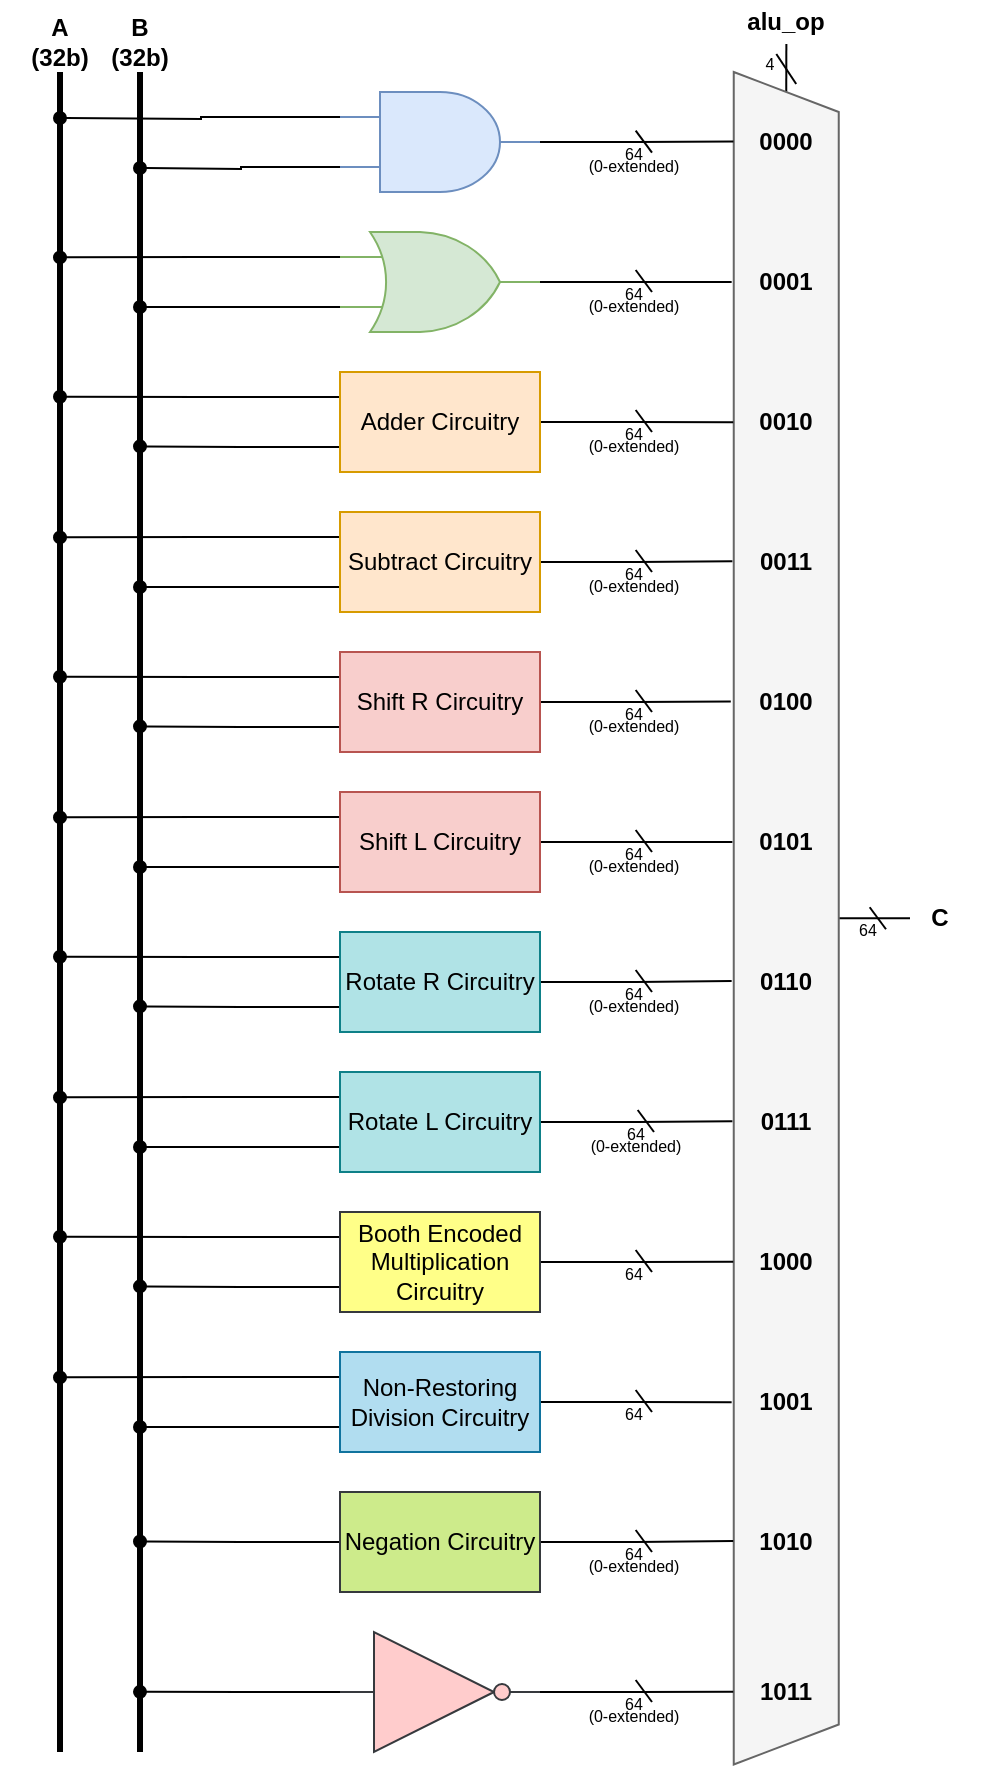 <mxfile version="16.5.5" type="device"><diagram id="lLduRZnJJlaXQAQXxX21" name="Page-1"><mxGraphModel dx="1422" dy="737" grid="1" gridSize="10" guides="1" tooltips="1" connect="1" arrows="1" fold="1" page="1" pageScale="1" pageWidth="850" pageHeight="1100" math="0" shadow="0"><root><mxCell id="0"/><mxCell id="1" parent="0"/><mxCell id="ZKLuPtc3h91OBbF0OM1I-1" value="" style="endArrow=none;html=1;rounded=0;strokeWidth=3;" parent="1" edge="1"><mxGeometry width="50" height="50" relative="1" as="geometry"><mxPoint x="80" y="965" as="sourcePoint"/><mxPoint x="80" y="125" as="targetPoint"/></mxGeometry></mxCell><mxCell id="ZKLuPtc3h91OBbF0OM1I-2" value="&lt;b&gt;A&lt;br&gt;(32b)&lt;br&gt;&lt;/b&gt;" style="text;html=1;strokeColor=none;fillColor=none;align=center;verticalAlign=middle;whiteSpace=wrap;rounded=0;" parent="1" vertex="1"><mxGeometry x="50" y="95" width="60" height="30" as="geometry"/></mxCell><mxCell id="ZKLuPtc3h91OBbF0OM1I-3" value="" style="endArrow=none;html=1;rounded=0;strokeWidth=3;" parent="1" edge="1"><mxGeometry width="50" height="50" relative="1" as="geometry"><mxPoint x="120" y="965" as="sourcePoint"/><mxPoint x="120" y="125" as="targetPoint"/></mxGeometry></mxCell><mxCell id="ZKLuPtc3h91OBbF0OM1I-4" value="&lt;b&gt;B&lt;br&gt;(32b)&lt;br&gt;&lt;/b&gt;" style="text;html=1;strokeColor=none;fillColor=none;align=center;verticalAlign=middle;whiteSpace=wrap;rounded=0;" parent="1" vertex="1"><mxGeometry x="90" y="95" width="60" height="30" as="geometry"/></mxCell><mxCell id="ZKLuPtc3h91OBbF0OM1I-63" style="edgeStyle=orthogonalEdgeStyle;rounded=0;orthogonalLoop=1;jettySize=auto;html=1;exitX=0.5;exitY=0;exitDx=0;exitDy=0;endArrow=none;endFill=0;strokeWidth=1;" parent="1" source="ZKLuPtc3h91OBbF0OM1I-7" edge="1"><mxGeometry relative="1" as="geometry"><mxPoint x="505" y="548" as="targetPoint"/></mxGeometry></mxCell><mxCell id="5WOZNwyYcsswwGZlI0kK-1" style="edgeStyle=orthogonalEdgeStyle;rounded=0;orthogonalLoop=1;jettySize=auto;html=1;exitX=0;exitY=0.5;exitDx=0;exitDy=0;endArrow=none;endFill=0;entryX=0.501;entryY=1.047;entryDx=0;entryDy=0;entryPerimeter=0;" edge="1" parent="1" source="ZKLuPtc3h91OBbF0OM1I-7" target="5WOZNwyYcsswwGZlI0kK-2"><mxGeometry relative="1" as="geometry"><mxPoint x="443" y="110" as="targetPoint"/></mxGeometry></mxCell><mxCell id="ZKLuPtc3h91OBbF0OM1I-7" value="" style="shape=trapezoid;perimeter=trapezoidPerimeter;whiteSpace=wrap;html=1;fixedSize=1;rotation=90;fillColor=#f5f5f5;fontColor=#333333;strokeColor=#666666;" parent="1" vertex="1"><mxGeometry x="20" y="521.88" width="846.25" height="52.5" as="geometry"/></mxCell><mxCell id="ZKLuPtc3h91OBbF0OM1I-31" style="edgeStyle=orthogonalEdgeStyle;rounded=0;orthogonalLoop=1;jettySize=auto;html=1;exitX=0;exitY=0.25;exitDx=0;exitDy=0;endArrow=oval;endFill=1;strokeWidth=1;" parent="1" source="ZKLuPtc3h91OBbF0OM1I-8" edge="1"><mxGeometry relative="1" as="geometry"><mxPoint x="80" y="287.345" as="targetPoint"/></mxGeometry></mxCell><mxCell id="ZKLuPtc3h91OBbF0OM1I-32" style="edgeStyle=orthogonalEdgeStyle;rounded=0;orthogonalLoop=1;jettySize=auto;html=1;exitX=0;exitY=0.75;exitDx=0;exitDy=0;endArrow=oval;endFill=1;strokeWidth=1;" parent="1" source="ZKLuPtc3h91OBbF0OM1I-8" edge="1"><mxGeometry relative="1" as="geometry"><mxPoint x="120" y="312.172" as="targetPoint"/></mxGeometry></mxCell><mxCell id="ZKLuPtc3h91OBbF0OM1I-52" style="edgeStyle=orthogonalEdgeStyle;rounded=0;orthogonalLoop=1;jettySize=auto;html=1;exitX=1;exitY=0.5;exitDx=0;exitDy=0;entryX=0.207;entryY=1.005;entryDx=0;entryDy=0;entryPerimeter=0;endArrow=none;endFill=0;strokeWidth=1;" parent="1" source="ZKLuPtc3h91OBbF0OM1I-8" target="ZKLuPtc3h91OBbF0OM1I-7" edge="1"><mxGeometry relative="1" as="geometry"/></mxCell><mxCell id="ZKLuPtc3h91OBbF0OM1I-8" value="Adder Circuitry" style="rounded=0;whiteSpace=wrap;html=1;fillColor=#ffe6cc;strokeColor=#d79b00;" parent="1" vertex="1"><mxGeometry x="220" y="275" width="100" height="50" as="geometry"/></mxCell><mxCell id="ZKLuPtc3h91OBbF0OM1I-26" style="edgeStyle=orthogonalEdgeStyle;rounded=0;orthogonalLoop=1;jettySize=auto;html=1;exitX=0;exitY=0.25;exitDx=0;exitDy=0;exitPerimeter=0;endArrow=oval;endFill=1;strokeWidth=1;" parent="1" source="ZKLuPtc3h91OBbF0OM1I-12" edge="1"><mxGeometry relative="1" as="geometry"><mxPoint x="80" y="148" as="targetPoint"/></mxGeometry></mxCell><mxCell id="ZKLuPtc3h91OBbF0OM1I-27" style="edgeStyle=orthogonalEdgeStyle;rounded=0;orthogonalLoop=1;jettySize=auto;html=1;exitX=0;exitY=0.75;exitDx=0;exitDy=0;exitPerimeter=0;endArrow=oval;endFill=1;strokeWidth=1;" parent="1" source="ZKLuPtc3h91OBbF0OM1I-12" edge="1"><mxGeometry relative="1" as="geometry"><mxPoint x="120" y="173" as="targetPoint"/></mxGeometry></mxCell><mxCell id="ZKLuPtc3h91OBbF0OM1I-50" style="edgeStyle=orthogonalEdgeStyle;rounded=0;orthogonalLoop=1;jettySize=auto;html=1;exitX=1;exitY=0.5;exitDx=0;exitDy=0;exitPerimeter=0;entryX=0.041;entryY=1.003;entryDx=0;entryDy=0;entryPerimeter=0;endArrow=none;endFill=0;strokeWidth=1;" parent="1" source="ZKLuPtc3h91OBbF0OM1I-12" target="ZKLuPtc3h91OBbF0OM1I-7" edge="1"><mxGeometry relative="1" as="geometry"/></mxCell><mxCell id="ZKLuPtc3h91OBbF0OM1I-12" value="" style="verticalLabelPosition=bottom;shadow=0;dashed=0;align=center;html=1;verticalAlign=top;shape=mxgraph.electrical.logic_gates.logic_gate;operation=and;fillColor=#dae8fc;strokeColor=#6c8ebf;" parent="1" vertex="1"><mxGeometry x="220" y="135" width="100" height="50" as="geometry"/></mxCell><mxCell id="ZKLuPtc3h91OBbF0OM1I-49" style="edgeStyle=orthogonalEdgeStyle;rounded=0;orthogonalLoop=1;jettySize=auto;html=1;exitX=0;exitY=0.5;exitDx=0;exitDy=0;exitPerimeter=0;endArrow=oval;endFill=1;strokeWidth=1;" parent="1" source="ZKLuPtc3h91OBbF0OM1I-13" edge="1"><mxGeometry relative="1" as="geometry"><mxPoint x="120" y="934.931" as="targetPoint"/></mxGeometry></mxCell><mxCell id="ZKLuPtc3h91OBbF0OM1I-61" style="edgeStyle=orthogonalEdgeStyle;rounded=0;orthogonalLoop=1;jettySize=auto;html=1;exitX=1;exitY=0.5;exitDx=0;exitDy=0;exitPerimeter=0;entryX=0.957;entryY=1.005;entryDx=0;entryDy=0;entryPerimeter=0;endArrow=none;endFill=0;strokeWidth=1;" parent="1" source="ZKLuPtc3h91OBbF0OM1I-13" target="ZKLuPtc3h91OBbF0OM1I-7" edge="1"><mxGeometry relative="1" as="geometry"/></mxCell><mxCell id="ZKLuPtc3h91OBbF0OM1I-13" value="" style="verticalLabelPosition=bottom;shadow=0;dashed=0;align=center;html=1;verticalAlign=top;shape=mxgraph.electrical.logic_gates.inverter_2;fillColor=#ffcccc;strokeColor=#36393d;" parent="1" vertex="1"><mxGeometry x="220" y="905" width="100" height="60" as="geometry"/></mxCell><mxCell id="ZKLuPtc3h91OBbF0OM1I-29" style="edgeStyle=orthogonalEdgeStyle;rounded=0;orthogonalLoop=1;jettySize=auto;html=1;exitX=0;exitY=0.25;exitDx=0;exitDy=0;exitPerimeter=0;endArrow=oval;endFill=1;strokeWidth=1;" parent="1" source="ZKLuPtc3h91OBbF0OM1I-14" edge="1"><mxGeometry relative="1" as="geometry"><mxPoint x="80" y="217.69" as="targetPoint"/></mxGeometry></mxCell><mxCell id="ZKLuPtc3h91OBbF0OM1I-30" style="edgeStyle=orthogonalEdgeStyle;rounded=0;orthogonalLoop=1;jettySize=auto;html=1;exitX=0;exitY=0.75;exitDx=0;exitDy=0;exitPerimeter=0;endArrow=oval;endFill=1;strokeWidth=1;" parent="1" source="ZKLuPtc3h91OBbF0OM1I-14" edge="1"><mxGeometry relative="1" as="geometry"><mxPoint x="120" y="242.517" as="targetPoint"/></mxGeometry></mxCell><mxCell id="ZKLuPtc3h91OBbF0OM1I-51" style="edgeStyle=orthogonalEdgeStyle;rounded=0;orthogonalLoop=1;jettySize=auto;html=1;exitX=1;exitY=0.5;exitDx=0;exitDy=0;exitPerimeter=0;entryX=0.124;entryY=1.02;entryDx=0;entryDy=0;entryPerimeter=0;endArrow=none;endFill=0;strokeWidth=1;" parent="1" source="ZKLuPtc3h91OBbF0OM1I-14" target="ZKLuPtc3h91OBbF0OM1I-7" edge="1"><mxGeometry relative="1" as="geometry"/></mxCell><mxCell id="ZKLuPtc3h91OBbF0OM1I-14" value="" style="verticalLabelPosition=bottom;shadow=0;dashed=0;align=center;html=1;verticalAlign=top;shape=mxgraph.electrical.logic_gates.logic_gate;operation=or;fillColor=#d5e8d4;strokeColor=#82b366;" parent="1" vertex="1"><mxGeometry x="220" y="205" width="100" height="50" as="geometry"/></mxCell><mxCell id="ZKLuPtc3h91OBbF0OM1I-33" style="edgeStyle=orthogonalEdgeStyle;rounded=0;orthogonalLoop=1;jettySize=auto;html=1;exitX=0;exitY=0.25;exitDx=0;exitDy=0;endArrow=oval;endFill=1;strokeWidth=1;" parent="1" source="ZKLuPtc3h91OBbF0OM1I-18" edge="1"><mxGeometry relative="1" as="geometry"><mxPoint x="80" y="357.69" as="targetPoint"/></mxGeometry></mxCell><mxCell id="ZKLuPtc3h91OBbF0OM1I-34" style="edgeStyle=orthogonalEdgeStyle;rounded=0;orthogonalLoop=1;jettySize=auto;html=1;exitX=0;exitY=0.75;exitDx=0;exitDy=0;endArrow=oval;endFill=1;strokeWidth=1;" parent="1" source="ZKLuPtc3h91OBbF0OM1I-18" edge="1"><mxGeometry relative="1" as="geometry"><mxPoint x="120" y="382.517" as="targetPoint"/></mxGeometry></mxCell><mxCell id="ZKLuPtc3h91OBbF0OM1I-53" style="edgeStyle=orthogonalEdgeStyle;rounded=0;orthogonalLoop=1;jettySize=auto;html=1;exitX=1;exitY=0.5;exitDx=0;exitDy=0;entryX=0.289;entryY=1.013;entryDx=0;entryDy=0;entryPerimeter=0;endArrow=none;endFill=0;strokeWidth=1;" parent="1" source="ZKLuPtc3h91OBbF0OM1I-18" target="ZKLuPtc3h91OBbF0OM1I-7" edge="1"><mxGeometry relative="1" as="geometry"/></mxCell><mxCell id="ZKLuPtc3h91OBbF0OM1I-18" value="Subtract Circuitry" style="rounded=0;whiteSpace=wrap;html=1;fillColor=#ffe6cc;strokeColor=#d79b00;" parent="1" vertex="1"><mxGeometry x="220" y="345" width="100" height="50" as="geometry"/></mxCell><mxCell id="ZKLuPtc3h91OBbF0OM1I-35" style="edgeStyle=orthogonalEdgeStyle;rounded=0;orthogonalLoop=1;jettySize=auto;html=1;exitX=0;exitY=0.25;exitDx=0;exitDy=0;endArrow=oval;endFill=1;strokeWidth=1;" parent="1" source="ZKLuPtc3h91OBbF0OM1I-19" edge="1"><mxGeometry relative="1" as="geometry"><mxPoint x="80" y="427.345" as="targetPoint"/></mxGeometry></mxCell><mxCell id="ZKLuPtc3h91OBbF0OM1I-36" style="edgeStyle=orthogonalEdgeStyle;rounded=0;orthogonalLoop=1;jettySize=auto;html=1;exitX=0;exitY=0.75;exitDx=0;exitDy=0;endArrow=oval;endFill=1;strokeWidth=1;" parent="1" source="ZKLuPtc3h91OBbF0OM1I-19" edge="1"><mxGeometry relative="1" as="geometry"><mxPoint x="120" y="452.172" as="targetPoint"/></mxGeometry></mxCell><mxCell id="ZKLuPtc3h91OBbF0OM1I-54" style="edgeStyle=orthogonalEdgeStyle;rounded=0;orthogonalLoop=1;jettySize=auto;html=1;exitX=1;exitY=0.5;exitDx=0;exitDy=0;endArrow=none;endFill=0;strokeWidth=1;entryX=0.372;entryY=1.028;entryDx=0;entryDy=0;entryPerimeter=0;" parent="1" source="ZKLuPtc3h91OBbF0OM1I-19" target="ZKLuPtc3h91OBbF0OM1I-7" edge="1"><mxGeometry relative="1" as="geometry"><mxPoint x="400" y="445" as="targetPoint"/></mxGeometry></mxCell><mxCell id="ZKLuPtc3h91OBbF0OM1I-19" value="Shift R Circuitry" style="rounded=0;whiteSpace=wrap;html=1;fillColor=#f8cecc;strokeColor=#b85450;" parent="1" vertex="1"><mxGeometry x="220" y="415" width="100" height="50" as="geometry"/></mxCell><mxCell id="ZKLuPtc3h91OBbF0OM1I-37" style="edgeStyle=orthogonalEdgeStyle;rounded=0;orthogonalLoop=1;jettySize=auto;html=1;exitX=0;exitY=0.25;exitDx=0;exitDy=0;endArrow=oval;endFill=1;strokeWidth=1;" parent="1" source="ZKLuPtc3h91OBbF0OM1I-20" edge="1"><mxGeometry relative="1" as="geometry"><mxPoint x="80" y="497.69" as="targetPoint"/></mxGeometry></mxCell><mxCell id="ZKLuPtc3h91OBbF0OM1I-38" style="edgeStyle=orthogonalEdgeStyle;rounded=0;orthogonalLoop=1;jettySize=auto;html=1;exitX=0;exitY=0.75;exitDx=0;exitDy=0;endArrow=oval;endFill=1;strokeWidth=1;" parent="1" source="ZKLuPtc3h91OBbF0OM1I-20" edge="1"><mxGeometry relative="1" as="geometry"><mxPoint x="120" y="522.517" as="targetPoint"/></mxGeometry></mxCell><mxCell id="ZKLuPtc3h91OBbF0OM1I-55" style="edgeStyle=orthogonalEdgeStyle;rounded=0;orthogonalLoop=1;jettySize=auto;html=1;exitX=1;exitY=0.5;exitDx=0;exitDy=0;entryX=0.455;entryY=1.013;entryDx=0;entryDy=0;entryPerimeter=0;endArrow=none;endFill=0;strokeWidth=1;" parent="1" source="ZKLuPtc3h91OBbF0OM1I-20" target="ZKLuPtc3h91OBbF0OM1I-7" edge="1"><mxGeometry relative="1" as="geometry"/></mxCell><mxCell id="ZKLuPtc3h91OBbF0OM1I-20" value="Shift L Circuitry" style="rounded=0;whiteSpace=wrap;html=1;fillColor=#f8cecc;strokeColor=#b85450;" parent="1" vertex="1"><mxGeometry x="220" y="485" width="100" height="50" as="geometry"/></mxCell><mxCell id="ZKLuPtc3h91OBbF0OM1I-39" style="edgeStyle=orthogonalEdgeStyle;rounded=0;orthogonalLoop=1;jettySize=auto;html=1;exitX=0;exitY=0.25;exitDx=0;exitDy=0;endArrow=oval;endFill=1;strokeWidth=1;" parent="1" source="ZKLuPtc3h91OBbF0OM1I-21" edge="1"><mxGeometry relative="1" as="geometry"><mxPoint x="80" y="567.345" as="targetPoint"/></mxGeometry></mxCell><mxCell id="ZKLuPtc3h91OBbF0OM1I-40" style="edgeStyle=orthogonalEdgeStyle;rounded=0;orthogonalLoop=1;jettySize=auto;html=1;exitX=0;exitY=0.75;exitDx=0;exitDy=0;endArrow=oval;endFill=1;strokeWidth=1;" parent="1" source="ZKLuPtc3h91OBbF0OM1I-21" edge="1"><mxGeometry relative="1" as="geometry"><mxPoint x="120" y="592.172" as="targetPoint"/></mxGeometry></mxCell><mxCell id="ZKLuPtc3h91OBbF0OM1I-56" style="edgeStyle=orthogonalEdgeStyle;rounded=0;orthogonalLoop=1;jettySize=auto;html=1;exitX=1;exitY=0.5;exitDx=0;exitDy=0;entryX=0.537;entryY=1.02;entryDx=0;entryDy=0;entryPerimeter=0;endArrow=none;endFill=0;strokeWidth=1;" parent="1" source="ZKLuPtc3h91OBbF0OM1I-21" target="ZKLuPtc3h91OBbF0OM1I-7" edge="1"><mxGeometry relative="1" as="geometry"/></mxCell><mxCell id="ZKLuPtc3h91OBbF0OM1I-21" value="Rotate R Circuitry" style="rounded=0;whiteSpace=wrap;html=1;fillColor=#b0e3e6;strokeColor=#0e8088;" parent="1" vertex="1"><mxGeometry x="220" y="555" width="100" height="50" as="geometry"/></mxCell><mxCell id="ZKLuPtc3h91OBbF0OM1I-41" style="edgeStyle=orthogonalEdgeStyle;rounded=0;orthogonalLoop=1;jettySize=auto;html=1;exitX=0;exitY=0.25;exitDx=0;exitDy=0;endArrow=oval;endFill=1;strokeWidth=1;" parent="1" source="ZKLuPtc3h91OBbF0OM1I-22" edge="1"><mxGeometry relative="1" as="geometry"><mxPoint x="80" y="637.69" as="targetPoint"/></mxGeometry></mxCell><mxCell id="ZKLuPtc3h91OBbF0OM1I-42" style="edgeStyle=orthogonalEdgeStyle;rounded=0;orthogonalLoop=1;jettySize=auto;html=1;exitX=0;exitY=0.75;exitDx=0;exitDy=0;endArrow=oval;endFill=1;strokeWidth=1;" parent="1" source="ZKLuPtc3h91OBbF0OM1I-22" edge="1"><mxGeometry relative="1" as="geometry"><mxPoint x="120" y="662.517" as="targetPoint"/></mxGeometry></mxCell><mxCell id="ZKLuPtc3h91OBbF0OM1I-57" style="edgeStyle=orthogonalEdgeStyle;rounded=0;orthogonalLoop=1;jettySize=auto;html=1;exitX=1;exitY=0.5;exitDx=0;exitDy=0;entryX=0.62;entryY=1.013;entryDx=0;entryDy=0;entryPerimeter=0;endArrow=none;endFill=0;strokeWidth=1;" parent="1" source="ZKLuPtc3h91OBbF0OM1I-22" target="ZKLuPtc3h91OBbF0OM1I-7" edge="1"><mxGeometry relative="1" as="geometry"/></mxCell><mxCell id="ZKLuPtc3h91OBbF0OM1I-22" value="Rotate L Circuitry" style="rounded=0;whiteSpace=wrap;html=1;fillColor=#b0e3e6;strokeColor=#0e8088;" parent="1" vertex="1"><mxGeometry x="220" y="625" width="100" height="50" as="geometry"/></mxCell><mxCell id="ZKLuPtc3h91OBbF0OM1I-43" style="edgeStyle=orthogonalEdgeStyle;rounded=0;orthogonalLoop=1;jettySize=auto;html=1;exitX=0;exitY=0.25;exitDx=0;exitDy=0;endArrow=oval;endFill=1;strokeWidth=1;" parent="1" source="ZKLuPtc3h91OBbF0OM1I-23" edge="1"><mxGeometry relative="1" as="geometry"><mxPoint x="80" y="707.345" as="targetPoint"/></mxGeometry></mxCell><mxCell id="ZKLuPtc3h91OBbF0OM1I-44" style="edgeStyle=orthogonalEdgeStyle;rounded=0;orthogonalLoop=1;jettySize=auto;html=1;exitX=0;exitY=0.75;exitDx=0;exitDy=0;endArrow=oval;endFill=1;strokeWidth=1;" parent="1" source="ZKLuPtc3h91OBbF0OM1I-23" edge="1"><mxGeometry relative="1" as="geometry"><mxPoint x="120" y="732.172" as="targetPoint"/></mxGeometry></mxCell><mxCell id="ZKLuPtc3h91OBbF0OM1I-58" style="edgeStyle=orthogonalEdgeStyle;rounded=0;orthogonalLoop=1;jettySize=auto;html=1;exitX=1;exitY=0.5;exitDx=0;exitDy=0;entryX=0.703;entryY=1.005;entryDx=0;entryDy=0;entryPerimeter=0;endArrow=none;endFill=0;strokeWidth=1;" parent="1" source="ZKLuPtc3h91OBbF0OM1I-23" target="ZKLuPtc3h91OBbF0OM1I-7" edge="1"><mxGeometry relative="1" as="geometry"/></mxCell><mxCell id="ZKLuPtc3h91OBbF0OM1I-23" value="Booth Encoded Multiplication Circuitry" style="rounded=0;whiteSpace=wrap;html=1;fillColor=#ffff88;strokeColor=#36393d;" parent="1" vertex="1"><mxGeometry x="220" y="695" width="100" height="50" as="geometry"/></mxCell><mxCell id="ZKLuPtc3h91OBbF0OM1I-45" style="edgeStyle=orthogonalEdgeStyle;rounded=0;orthogonalLoop=1;jettySize=auto;html=1;exitX=0;exitY=0.25;exitDx=0;exitDy=0;endArrow=oval;endFill=1;strokeWidth=1;" parent="1" source="ZKLuPtc3h91OBbF0OM1I-24" edge="1"><mxGeometry relative="1" as="geometry"><mxPoint x="80" y="777.69" as="targetPoint"/></mxGeometry></mxCell><mxCell id="ZKLuPtc3h91OBbF0OM1I-46" style="edgeStyle=orthogonalEdgeStyle;rounded=0;orthogonalLoop=1;jettySize=auto;html=1;exitX=0;exitY=0.75;exitDx=0;exitDy=0;endArrow=oval;endFill=1;strokeWidth=1;" parent="1" source="ZKLuPtc3h91OBbF0OM1I-24" edge="1"><mxGeometry relative="1" as="geometry"><mxPoint x="120" y="802.517" as="targetPoint"/></mxGeometry></mxCell><mxCell id="ZKLuPtc3h91OBbF0OM1I-59" style="edgeStyle=orthogonalEdgeStyle;rounded=0;orthogonalLoop=1;jettySize=auto;html=1;exitX=1;exitY=0.5;exitDx=0;exitDy=0;entryX=0.786;entryY=1.02;entryDx=0;entryDy=0;entryPerimeter=0;endArrow=none;endFill=0;strokeWidth=1;" parent="1" source="ZKLuPtc3h91OBbF0OM1I-24" target="ZKLuPtc3h91OBbF0OM1I-7" edge="1"><mxGeometry relative="1" as="geometry"/></mxCell><mxCell id="ZKLuPtc3h91OBbF0OM1I-24" value="Non-Restoring Division Circuitry" style="rounded=0;whiteSpace=wrap;html=1;fillColor=#b1ddf0;strokeColor=#10739e;" parent="1" vertex="1"><mxGeometry x="220" y="765" width="100" height="50" as="geometry"/></mxCell><mxCell id="ZKLuPtc3h91OBbF0OM1I-48" style="edgeStyle=orthogonalEdgeStyle;rounded=0;orthogonalLoop=1;jettySize=auto;html=1;exitX=0;exitY=0.5;exitDx=0;exitDy=0;endArrow=oval;endFill=1;strokeWidth=1;" parent="1" source="ZKLuPtc3h91OBbF0OM1I-25" edge="1"><mxGeometry relative="1" as="geometry"><mxPoint x="120" y="859.759" as="targetPoint"/></mxGeometry></mxCell><mxCell id="ZKLuPtc3h91OBbF0OM1I-60" style="edgeStyle=orthogonalEdgeStyle;rounded=0;orthogonalLoop=1;jettySize=auto;html=1;exitX=1;exitY=0.5;exitDx=0;exitDy=0;entryX=0.868;entryY=1.005;entryDx=0;entryDy=0;entryPerimeter=0;endArrow=none;endFill=0;strokeWidth=1;" parent="1" source="ZKLuPtc3h91OBbF0OM1I-25" target="ZKLuPtc3h91OBbF0OM1I-7" edge="1"><mxGeometry relative="1" as="geometry"/></mxCell><mxCell id="ZKLuPtc3h91OBbF0OM1I-25" value="Negation Circuitry" style="rounded=0;whiteSpace=wrap;html=1;fillColor=#cdeb8b;strokeColor=#36393d;" parent="1" vertex="1"><mxGeometry x="220" y="835" width="100" height="50" as="geometry"/></mxCell><mxCell id="ZKLuPtc3h91OBbF0OM1I-64" value="&lt;b&gt;C&lt;/b&gt;" style="text;html=1;strokeColor=none;fillColor=none;align=center;verticalAlign=middle;whiteSpace=wrap;rounded=0;" parent="1" vertex="1"><mxGeometry x="490" y="533.13" width="60" height="30" as="geometry"/></mxCell><mxCell id="ZKLuPtc3h91OBbF0OM1I-65" value="&lt;b&gt;0000&lt;/b&gt;" style="text;html=1;strokeColor=none;fillColor=none;align=center;verticalAlign=middle;whiteSpace=wrap;rounded=0;" parent="1" vertex="1"><mxGeometry x="413.12" y="145" width="60" height="30" as="geometry"/></mxCell><mxCell id="ZKLuPtc3h91OBbF0OM1I-66" value="&lt;b&gt;0001&lt;/b&gt;" style="text;html=1;strokeColor=none;fillColor=none;align=center;verticalAlign=middle;whiteSpace=wrap;rounded=0;" parent="1" vertex="1"><mxGeometry x="413.13" y="215" width="60" height="30" as="geometry"/></mxCell><mxCell id="ZKLuPtc3h91OBbF0OM1I-67" value="&lt;b&gt;0010&lt;/b&gt;" style="text;html=1;strokeColor=none;fillColor=none;align=center;verticalAlign=middle;whiteSpace=wrap;rounded=0;" parent="1" vertex="1"><mxGeometry x="413.13" y="285" width="60" height="30" as="geometry"/></mxCell><mxCell id="ZKLuPtc3h91OBbF0OM1I-68" value="&lt;b&gt;0011&lt;/b&gt;" style="text;html=1;strokeColor=none;fillColor=none;align=center;verticalAlign=middle;whiteSpace=wrap;rounded=0;" parent="1" vertex="1"><mxGeometry x="413.12" y="355" width="60" height="30" as="geometry"/></mxCell><mxCell id="ZKLuPtc3h91OBbF0OM1I-69" value="&lt;b&gt;0100&lt;/b&gt;" style="text;html=1;strokeColor=none;fillColor=none;align=center;verticalAlign=middle;whiteSpace=wrap;rounded=0;" parent="1" vertex="1"><mxGeometry x="413.13" y="425" width="60" height="30" as="geometry"/></mxCell><mxCell id="ZKLuPtc3h91OBbF0OM1I-70" value="&lt;b&gt;0101&lt;/b&gt;" style="text;html=1;strokeColor=none;fillColor=none;align=center;verticalAlign=middle;whiteSpace=wrap;rounded=0;" parent="1" vertex="1"><mxGeometry x="413.13" y="495" width="60" height="30" as="geometry"/></mxCell><mxCell id="ZKLuPtc3h91OBbF0OM1I-71" value="&lt;b&gt;0110&lt;/b&gt;" style="text;html=1;strokeColor=none;fillColor=none;align=center;verticalAlign=middle;whiteSpace=wrap;rounded=0;" parent="1" vertex="1"><mxGeometry x="413.12" y="565" width="60" height="30" as="geometry"/></mxCell><mxCell id="ZKLuPtc3h91OBbF0OM1I-72" value="&lt;b&gt;0111&lt;/b&gt;" style="text;html=1;strokeColor=none;fillColor=none;align=center;verticalAlign=middle;whiteSpace=wrap;rounded=0;" parent="1" vertex="1"><mxGeometry x="413.12" y="635" width="60" height="30" as="geometry"/></mxCell><mxCell id="ZKLuPtc3h91OBbF0OM1I-73" value="&lt;b&gt;1000&lt;/b&gt;" style="text;html=1;strokeColor=none;fillColor=none;align=center;verticalAlign=middle;whiteSpace=wrap;rounded=0;" parent="1" vertex="1"><mxGeometry x="413.13" y="705" width="60" height="30" as="geometry"/></mxCell><mxCell id="ZKLuPtc3h91OBbF0OM1I-74" value="&lt;b&gt;1001&lt;/b&gt;" style="text;html=1;strokeColor=none;fillColor=none;align=center;verticalAlign=middle;whiteSpace=wrap;rounded=0;" parent="1" vertex="1"><mxGeometry x="413.13" y="775" width="60" height="30" as="geometry"/></mxCell><mxCell id="ZKLuPtc3h91OBbF0OM1I-75" value="&lt;b&gt;1010&lt;/b&gt;" style="text;html=1;strokeColor=none;fillColor=none;align=center;verticalAlign=middle;whiteSpace=wrap;rounded=0;" parent="1" vertex="1"><mxGeometry x="413.13" y="845" width="60" height="30" as="geometry"/></mxCell><mxCell id="ZKLuPtc3h91OBbF0OM1I-76" value="&lt;b&gt;1011&lt;/b&gt;" style="text;html=1;strokeColor=none;fillColor=none;align=center;verticalAlign=middle;whiteSpace=wrap;rounded=0;" parent="1" vertex="1"><mxGeometry x="413.13" y="920" width="60" height="30" as="geometry"/></mxCell><mxCell id="5WOZNwyYcsswwGZlI0kK-2" value="&lt;b&gt;alu_op&lt;/b&gt;" style="text;html=1;strokeColor=none;fillColor=none;align=center;verticalAlign=middle;whiteSpace=wrap;rounded=0;" vertex="1" parent="1"><mxGeometry x="413.12" y="89" width="60" height="21" as="geometry"/></mxCell><mxCell id="5WOZNwyYcsswwGZlI0kK-5" value="" style="group" vertex="1" connectable="0" parent="1"><mxGeometry x="430" y="115" width="18.1" height="16" as="geometry"/></mxCell><mxCell id="5WOZNwyYcsswwGZlI0kK-3" value="" style="endArrow=none;html=1;rounded=0;" edge="1" parent="5WOZNwyYcsswwGZlI0kK-5"><mxGeometry width="50" height="50" relative="1" as="geometry"><mxPoint x="18.1" y="16" as="sourcePoint"/><mxPoint x="8.16" y="1" as="targetPoint"/></mxGeometry></mxCell><mxCell id="5WOZNwyYcsswwGZlI0kK-4" value="&lt;font style=&quot;font-size: 8px&quot;&gt;4&lt;/font&gt;" style="text;html=1;strokeColor=none;fillColor=none;align=center;verticalAlign=middle;whiteSpace=wrap;rounded=0;" vertex="1" parent="5WOZNwyYcsswwGZlI0kK-5"><mxGeometry width="10" height="10" as="geometry"/></mxCell><mxCell id="5WOZNwyYcsswwGZlI0kK-13" value="" style="group" vertex="1" connectable="0" parent="1"><mxGeometry x="479" y="542.63" width="14.0" height="15.37" as="geometry"/></mxCell><mxCell id="5WOZNwyYcsswwGZlI0kK-7" value="" style="endArrow=none;html=1;rounded=0;" edge="1" parent="5WOZNwyYcsswwGZlI0kK-13"><mxGeometry width="50" height="50" relative="1" as="geometry"><mxPoint x="5.84" as="sourcePoint"/><mxPoint x="14.0" y="11" as="targetPoint"/></mxGeometry></mxCell><mxCell id="5WOZNwyYcsswwGZlI0kK-8" value="&lt;font style=&quot;font-size: 8px&quot;&gt;64&lt;/font&gt;" style="text;html=1;strokeColor=none;fillColor=none;align=center;verticalAlign=middle;whiteSpace=wrap;rounded=0;" vertex="1" parent="5WOZNwyYcsswwGZlI0kK-13"><mxGeometry y="5.37" width="10" height="10" as="geometry"/></mxCell><mxCell id="5WOZNwyYcsswwGZlI0kK-20" value="" style="group" vertex="1" connectable="0" parent="1"><mxGeometry x="337" y="154.31" width="60" height="20.32" as="geometry"/></mxCell><mxCell id="5WOZNwyYcsswwGZlI0kK-15" value="" style="endArrow=none;html=1;rounded=0;" edge="1" parent="5WOZNwyYcsswwGZlI0kK-20"><mxGeometry width="50" height="50" relative="1" as="geometry"><mxPoint x="30.84" as="sourcePoint"/><mxPoint x="39.0" y="11" as="targetPoint"/></mxGeometry></mxCell><mxCell id="5WOZNwyYcsswwGZlI0kK-16" value="&lt;font style=&quot;font-size: 8px ; line-height: 0.5&quot;&gt;64&lt;br&gt;&lt;/font&gt;" style="text;html=1;strokeColor=none;fillColor=none;align=center;verticalAlign=middle;whiteSpace=wrap;rounded=0;" vertex="1" parent="5WOZNwyYcsswwGZlI0kK-20"><mxGeometry x="25" y="8.37" width="10" height="4.63" as="geometry"/></mxCell><mxCell id="5WOZNwyYcsswwGZlI0kK-19" value="&lt;font style=&quot;font-size: 8px ; line-height: 0.5&quot;&gt;(0-extended)&lt;br&gt;&lt;/font&gt;" style="text;html=1;strokeColor=none;fillColor=none;align=center;verticalAlign=middle;whiteSpace=wrap;rounded=0;" vertex="1" parent="5WOZNwyYcsswwGZlI0kK-20"><mxGeometry y="13" width="60" height="7.32" as="geometry"/></mxCell><mxCell id="5WOZNwyYcsswwGZlI0kK-21" value="" style="group" vertex="1" connectable="0" parent="1"><mxGeometry x="337" y="224" width="60" height="20.32" as="geometry"/></mxCell><mxCell id="5WOZNwyYcsswwGZlI0kK-22" value="" style="endArrow=none;html=1;rounded=0;" edge="1" parent="5WOZNwyYcsswwGZlI0kK-21"><mxGeometry width="50" height="50" relative="1" as="geometry"><mxPoint x="30.84" as="sourcePoint"/><mxPoint x="39.0" y="11" as="targetPoint"/></mxGeometry></mxCell><mxCell id="5WOZNwyYcsswwGZlI0kK-23" value="&lt;font style=&quot;font-size: 8px ; line-height: 0.5&quot;&gt;64&lt;br&gt;&lt;/font&gt;" style="text;html=1;strokeColor=none;fillColor=none;align=center;verticalAlign=middle;whiteSpace=wrap;rounded=0;" vertex="1" parent="5WOZNwyYcsswwGZlI0kK-21"><mxGeometry x="25" y="8.37" width="10" height="4.63" as="geometry"/></mxCell><mxCell id="5WOZNwyYcsswwGZlI0kK-24" value="&lt;font style=&quot;font-size: 8px ; line-height: 0.5&quot;&gt;(0-extended)&lt;br&gt;&lt;/font&gt;" style="text;html=1;strokeColor=none;fillColor=none;align=center;verticalAlign=middle;whiteSpace=wrap;rounded=0;" vertex="1" parent="5WOZNwyYcsswwGZlI0kK-21"><mxGeometry y="13" width="60" height="7.32" as="geometry"/></mxCell><mxCell id="5WOZNwyYcsswwGZlI0kK-25" value="" style="group" vertex="1" connectable="0" parent="1"><mxGeometry x="337" y="294" width="60" height="20.32" as="geometry"/></mxCell><mxCell id="5WOZNwyYcsswwGZlI0kK-26" value="" style="endArrow=none;html=1;rounded=0;" edge="1" parent="5WOZNwyYcsswwGZlI0kK-25"><mxGeometry width="50" height="50" relative="1" as="geometry"><mxPoint x="30.84" as="sourcePoint"/><mxPoint x="39.0" y="11" as="targetPoint"/></mxGeometry></mxCell><mxCell id="5WOZNwyYcsswwGZlI0kK-27" value="&lt;font style=&quot;font-size: 8px ; line-height: 0.5&quot;&gt;64&lt;br&gt;&lt;/font&gt;" style="text;html=1;strokeColor=none;fillColor=none;align=center;verticalAlign=middle;whiteSpace=wrap;rounded=0;" vertex="1" parent="5WOZNwyYcsswwGZlI0kK-25"><mxGeometry x="25" y="8.37" width="10" height="4.63" as="geometry"/></mxCell><mxCell id="5WOZNwyYcsswwGZlI0kK-28" value="&lt;font style=&quot;font-size: 8px ; line-height: 0.5&quot;&gt;(0-extended)&lt;br&gt;&lt;/font&gt;" style="text;html=1;strokeColor=none;fillColor=none;align=center;verticalAlign=middle;whiteSpace=wrap;rounded=0;" vertex="1" parent="5WOZNwyYcsswwGZlI0kK-25"><mxGeometry y="13" width="60" height="7.32" as="geometry"/></mxCell><mxCell id="5WOZNwyYcsswwGZlI0kK-29" value="" style="group" vertex="1" connectable="0" parent="1"><mxGeometry x="337" y="364" width="60" height="20.32" as="geometry"/></mxCell><mxCell id="5WOZNwyYcsswwGZlI0kK-30" value="" style="endArrow=none;html=1;rounded=0;" edge="1" parent="5WOZNwyYcsswwGZlI0kK-29"><mxGeometry width="50" height="50" relative="1" as="geometry"><mxPoint x="30.84" as="sourcePoint"/><mxPoint x="39.0" y="11" as="targetPoint"/></mxGeometry></mxCell><mxCell id="5WOZNwyYcsswwGZlI0kK-31" value="&lt;font style=&quot;font-size: 8px ; line-height: 0.5&quot;&gt;64&lt;br&gt;&lt;/font&gt;" style="text;html=1;strokeColor=none;fillColor=none;align=center;verticalAlign=middle;whiteSpace=wrap;rounded=0;" vertex="1" parent="5WOZNwyYcsswwGZlI0kK-29"><mxGeometry x="25" y="8.37" width="10" height="4.63" as="geometry"/></mxCell><mxCell id="5WOZNwyYcsswwGZlI0kK-32" value="&lt;font style=&quot;font-size: 8px ; line-height: 0.5&quot;&gt;(0-extended)&lt;br&gt;&lt;/font&gt;" style="text;html=1;strokeColor=none;fillColor=none;align=center;verticalAlign=middle;whiteSpace=wrap;rounded=0;" vertex="1" parent="5WOZNwyYcsswwGZlI0kK-29"><mxGeometry y="13" width="60" height="7.32" as="geometry"/></mxCell><mxCell id="5WOZNwyYcsswwGZlI0kK-33" value="" style="group" vertex="1" connectable="0" parent="1"><mxGeometry x="337" y="434" width="60" height="20.32" as="geometry"/></mxCell><mxCell id="5WOZNwyYcsswwGZlI0kK-34" value="" style="endArrow=none;html=1;rounded=0;" edge="1" parent="5WOZNwyYcsswwGZlI0kK-33"><mxGeometry width="50" height="50" relative="1" as="geometry"><mxPoint x="30.84" as="sourcePoint"/><mxPoint x="39.0" y="11" as="targetPoint"/></mxGeometry></mxCell><mxCell id="5WOZNwyYcsswwGZlI0kK-35" value="&lt;font style=&quot;font-size: 8px ; line-height: 0.5&quot;&gt;64&lt;br&gt;&lt;/font&gt;" style="text;html=1;strokeColor=none;fillColor=none;align=center;verticalAlign=middle;whiteSpace=wrap;rounded=0;" vertex="1" parent="5WOZNwyYcsswwGZlI0kK-33"><mxGeometry x="25" y="8.37" width="10" height="4.63" as="geometry"/></mxCell><mxCell id="5WOZNwyYcsswwGZlI0kK-36" value="&lt;font style=&quot;font-size: 8px ; line-height: 0.5&quot;&gt;(0-extended)&lt;br&gt;&lt;/font&gt;" style="text;html=1;strokeColor=none;fillColor=none;align=center;verticalAlign=middle;whiteSpace=wrap;rounded=0;" vertex="1" parent="5WOZNwyYcsswwGZlI0kK-33"><mxGeometry y="13" width="60" height="7.32" as="geometry"/></mxCell><mxCell id="5WOZNwyYcsswwGZlI0kK-37" value="" style="group" vertex="1" connectable="0" parent="1"><mxGeometry x="337" y="504" width="60" height="20.32" as="geometry"/></mxCell><mxCell id="5WOZNwyYcsswwGZlI0kK-38" value="" style="endArrow=none;html=1;rounded=0;" edge="1" parent="5WOZNwyYcsswwGZlI0kK-37"><mxGeometry width="50" height="50" relative="1" as="geometry"><mxPoint x="30.84" as="sourcePoint"/><mxPoint x="39.0" y="11" as="targetPoint"/></mxGeometry></mxCell><mxCell id="5WOZNwyYcsswwGZlI0kK-39" value="&lt;font style=&quot;font-size: 8px ; line-height: 0.5&quot;&gt;64&lt;br&gt;&lt;/font&gt;" style="text;html=1;strokeColor=none;fillColor=none;align=center;verticalAlign=middle;whiteSpace=wrap;rounded=0;" vertex="1" parent="5WOZNwyYcsswwGZlI0kK-37"><mxGeometry x="25" y="8.37" width="10" height="4.63" as="geometry"/></mxCell><mxCell id="5WOZNwyYcsswwGZlI0kK-40" value="&lt;font style=&quot;font-size: 8px ; line-height: 0.5&quot;&gt;(0-extended)&lt;br&gt;&lt;/font&gt;" style="text;html=1;strokeColor=none;fillColor=none;align=center;verticalAlign=middle;whiteSpace=wrap;rounded=0;" vertex="1" parent="5WOZNwyYcsswwGZlI0kK-37"><mxGeometry y="13" width="60" height="7.32" as="geometry"/></mxCell><mxCell id="5WOZNwyYcsswwGZlI0kK-41" value="" style="group" vertex="1" connectable="0" parent="1"><mxGeometry x="337" y="574" width="60" height="20.32" as="geometry"/></mxCell><mxCell id="5WOZNwyYcsswwGZlI0kK-42" value="" style="endArrow=none;html=1;rounded=0;" edge="1" parent="5WOZNwyYcsswwGZlI0kK-41"><mxGeometry width="50" height="50" relative="1" as="geometry"><mxPoint x="30.84" as="sourcePoint"/><mxPoint x="39.0" y="11" as="targetPoint"/></mxGeometry></mxCell><mxCell id="5WOZNwyYcsswwGZlI0kK-43" value="&lt;font style=&quot;font-size: 8px ; line-height: 0.5&quot;&gt;64&lt;br&gt;&lt;/font&gt;" style="text;html=1;strokeColor=none;fillColor=none;align=center;verticalAlign=middle;whiteSpace=wrap;rounded=0;" vertex="1" parent="5WOZNwyYcsswwGZlI0kK-41"><mxGeometry x="25" y="8.37" width="10" height="4.63" as="geometry"/></mxCell><mxCell id="5WOZNwyYcsswwGZlI0kK-44" value="&lt;font style=&quot;font-size: 8px ; line-height: 0.5&quot;&gt;(0-extended)&lt;br&gt;&lt;/font&gt;" style="text;html=1;strokeColor=none;fillColor=none;align=center;verticalAlign=middle;whiteSpace=wrap;rounded=0;" vertex="1" parent="5WOZNwyYcsswwGZlI0kK-41"><mxGeometry y="13" width="60" height="7.32" as="geometry"/></mxCell><mxCell id="5WOZNwyYcsswwGZlI0kK-45" value="" style="group" vertex="1" connectable="0" parent="1"><mxGeometry x="338" y="644" width="60" height="20.32" as="geometry"/></mxCell><mxCell id="5WOZNwyYcsswwGZlI0kK-46" value="" style="endArrow=none;html=1;rounded=0;" edge="1" parent="5WOZNwyYcsswwGZlI0kK-45"><mxGeometry width="50" height="50" relative="1" as="geometry"><mxPoint x="30.84" as="sourcePoint"/><mxPoint x="39.0" y="11" as="targetPoint"/></mxGeometry></mxCell><mxCell id="5WOZNwyYcsswwGZlI0kK-47" value="&lt;font style=&quot;font-size: 8px ; line-height: 0.5&quot;&gt;64&lt;br&gt;&lt;/font&gt;" style="text;html=1;strokeColor=none;fillColor=none;align=center;verticalAlign=middle;whiteSpace=wrap;rounded=0;" vertex="1" parent="5WOZNwyYcsswwGZlI0kK-45"><mxGeometry x="25" y="8.37" width="10" height="4.63" as="geometry"/></mxCell><mxCell id="5WOZNwyYcsswwGZlI0kK-48" value="&lt;font style=&quot;font-size: 8px ; line-height: 0.5&quot;&gt;(0-extended)&lt;br&gt;&lt;/font&gt;" style="text;html=1;strokeColor=none;fillColor=none;align=center;verticalAlign=middle;whiteSpace=wrap;rounded=0;" vertex="1" parent="5WOZNwyYcsswwGZlI0kK-45"><mxGeometry y="13" width="60" height="7.32" as="geometry"/></mxCell><mxCell id="5WOZNwyYcsswwGZlI0kK-49" value="" style="group" vertex="1" connectable="0" parent="1"><mxGeometry x="337" y="854" width="60" height="20.32" as="geometry"/></mxCell><mxCell id="5WOZNwyYcsswwGZlI0kK-50" value="" style="endArrow=none;html=1;rounded=0;" edge="1" parent="5WOZNwyYcsswwGZlI0kK-49"><mxGeometry width="50" height="50" relative="1" as="geometry"><mxPoint x="30.84" as="sourcePoint"/><mxPoint x="39.0" y="11" as="targetPoint"/></mxGeometry></mxCell><mxCell id="5WOZNwyYcsswwGZlI0kK-51" value="&lt;font style=&quot;font-size: 8px ; line-height: 0.5&quot;&gt;64&lt;br&gt;&lt;/font&gt;" style="text;html=1;strokeColor=none;fillColor=none;align=center;verticalAlign=middle;whiteSpace=wrap;rounded=0;" vertex="1" parent="5WOZNwyYcsswwGZlI0kK-49"><mxGeometry x="25" y="8.37" width="10" height="4.63" as="geometry"/></mxCell><mxCell id="5WOZNwyYcsswwGZlI0kK-52" value="&lt;font style=&quot;font-size: 8px ; line-height: 0.5&quot;&gt;(0-extended)&lt;br&gt;&lt;/font&gt;" style="text;html=1;strokeColor=none;fillColor=none;align=center;verticalAlign=middle;whiteSpace=wrap;rounded=0;" vertex="1" parent="5WOZNwyYcsswwGZlI0kK-49"><mxGeometry y="13" width="60" height="7.32" as="geometry"/></mxCell><mxCell id="5WOZNwyYcsswwGZlI0kK-53" value="" style="group" vertex="1" connectable="0" parent="1"><mxGeometry x="337" y="929" width="60" height="20.32" as="geometry"/></mxCell><mxCell id="5WOZNwyYcsswwGZlI0kK-54" value="" style="endArrow=none;html=1;rounded=0;" edge="1" parent="5WOZNwyYcsswwGZlI0kK-53"><mxGeometry width="50" height="50" relative="1" as="geometry"><mxPoint x="30.84" as="sourcePoint"/><mxPoint x="39.0" y="11" as="targetPoint"/></mxGeometry></mxCell><mxCell id="5WOZNwyYcsswwGZlI0kK-55" value="&lt;font style=&quot;font-size: 8px ; line-height: 0.5&quot;&gt;64&lt;br&gt;&lt;/font&gt;" style="text;html=1;strokeColor=none;fillColor=none;align=center;verticalAlign=middle;whiteSpace=wrap;rounded=0;" vertex="1" parent="5WOZNwyYcsswwGZlI0kK-53"><mxGeometry x="25" y="8.37" width="10" height="4.63" as="geometry"/></mxCell><mxCell id="5WOZNwyYcsswwGZlI0kK-56" value="&lt;font style=&quot;font-size: 8px ; line-height: 0.5&quot;&gt;(0-extended)&lt;br&gt;&lt;/font&gt;" style="text;html=1;strokeColor=none;fillColor=none;align=center;verticalAlign=middle;whiteSpace=wrap;rounded=0;" vertex="1" parent="5WOZNwyYcsswwGZlI0kK-53"><mxGeometry y="13" width="60" height="7.32" as="geometry"/></mxCell><mxCell id="5WOZNwyYcsswwGZlI0kK-61" value="" style="group" vertex="1" connectable="0" parent="1"><mxGeometry x="362" y="784" width="14.0" height="13" as="geometry"/></mxCell><mxCell id="5WOZNwyYcsswwGZlI0kK-58" value="" style="endArrow=none;html=1;rounded=0;" edge="1" parent="5WOZNwyYcsswwGZlI0kK-61"><mxGeometry width="50" height="50" relative="1" as="geometry"><mxPoint x="5.84" as="sourcePoint"/><mxPoint x="14.0" y="11" as="targetPoint"/></mxGeometry></mxCell><mxCell id="5WOZNwyYcsswwGZlI0kK-59" value="&lt;font style=&quot;font-size: 8px ; line-height: 0.5&quot;&gt;64&lt;br&gt;&lt;/font&gt;" style="text;html=1;strokeColor=none;fillColor=none;align=center;verticalAlign=middle;whiteSpace=wrap;rounded=0;" vertex="1" parent="5WOZNwyYcsswwGZlI0kK-61"><mxGeometry y="8.37" width="10" height="4.63" as="geometry"/></mxCell><mxCell id="5WOZNwyYcsswwGZlI0kK-62" value="" style="group" vertex="1" connectable="0" parent="1"><mxGeometry x="362" y="714" width="14.0" height="13" as="geometry"/></mxCell><mxCell id="5WOZNwyYcsswwGZlI0kK-63" value="" style="endArrow=none;html=1;rounded=0;" edge="1" parent="5WOZNwyYcsswwGZlI0kK-62"><mxGeometry width="50" height="50" relative="1" as="geometry"><mxPoint x="5.84" as="sourcePoint"/><mxPoint x="14.0" y="11" as="targetPoint"/></mxGeometry></mxCell><mxCell id="5WOZNwyYcsswwGZlI0kK-64" value="&lt;font style=&quot;font-size: 8px ; line-height: 0.5&quot;&gt;64&lt;br&gt;&lt;/font&gt;" style="text;html=1;strokeColor=none;fillColor=none;align=center;verticalAlign=middle;whiteSpace=wrap;rounded=0;" vertex="1" parent="5WOZNwyYcsswwGZlI0kK-62"><mxGeometry y="8.37" width="10" height="4.63" as="geometry"/></mxCell></root></mxGraphModel></diagram></mxfile>